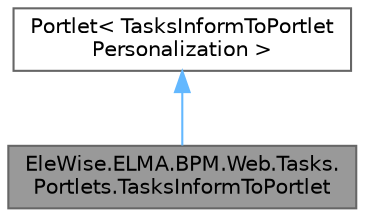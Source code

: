 digraph "EleWise.ELMA.BPM.Web.Tasks.Portlets.TasksInformToPortlet"
{
 // LATEX_PDF_SIZE
  bgcolor="transparent";
  edge [fontname=Helvetica,fontsize=10,labelfontname=Helvetica,labelfontsize=10];
  node [fontname=Helvetica,fontsize=10,shape=box,height=0.2,width=0.4];
  Node1 [id="Node000001",label="EleWise.ELMA.BPM.Web.Tasks.\lPortlets.TasksInformToPortlet",height=0.2,width=0.4,color="gray40", fillcolor="grey60", style="filled", fontcolor="black",tooltip="Портлет \"Задачи (я – соисполнитель)\"."];
  Node2 -> Node1 [id="edge1_Node000001_Node000002",dir="back",color="steelblue1",style="solid",tooltip=" "];
  Node2 [id="Node000002",label="Portlet\< TasksInformToPortlet\lPersonalization \>",height=0.2,width=0.4,color="gray40", fillcolor="white", style="filled",tooltip=" "];
}
